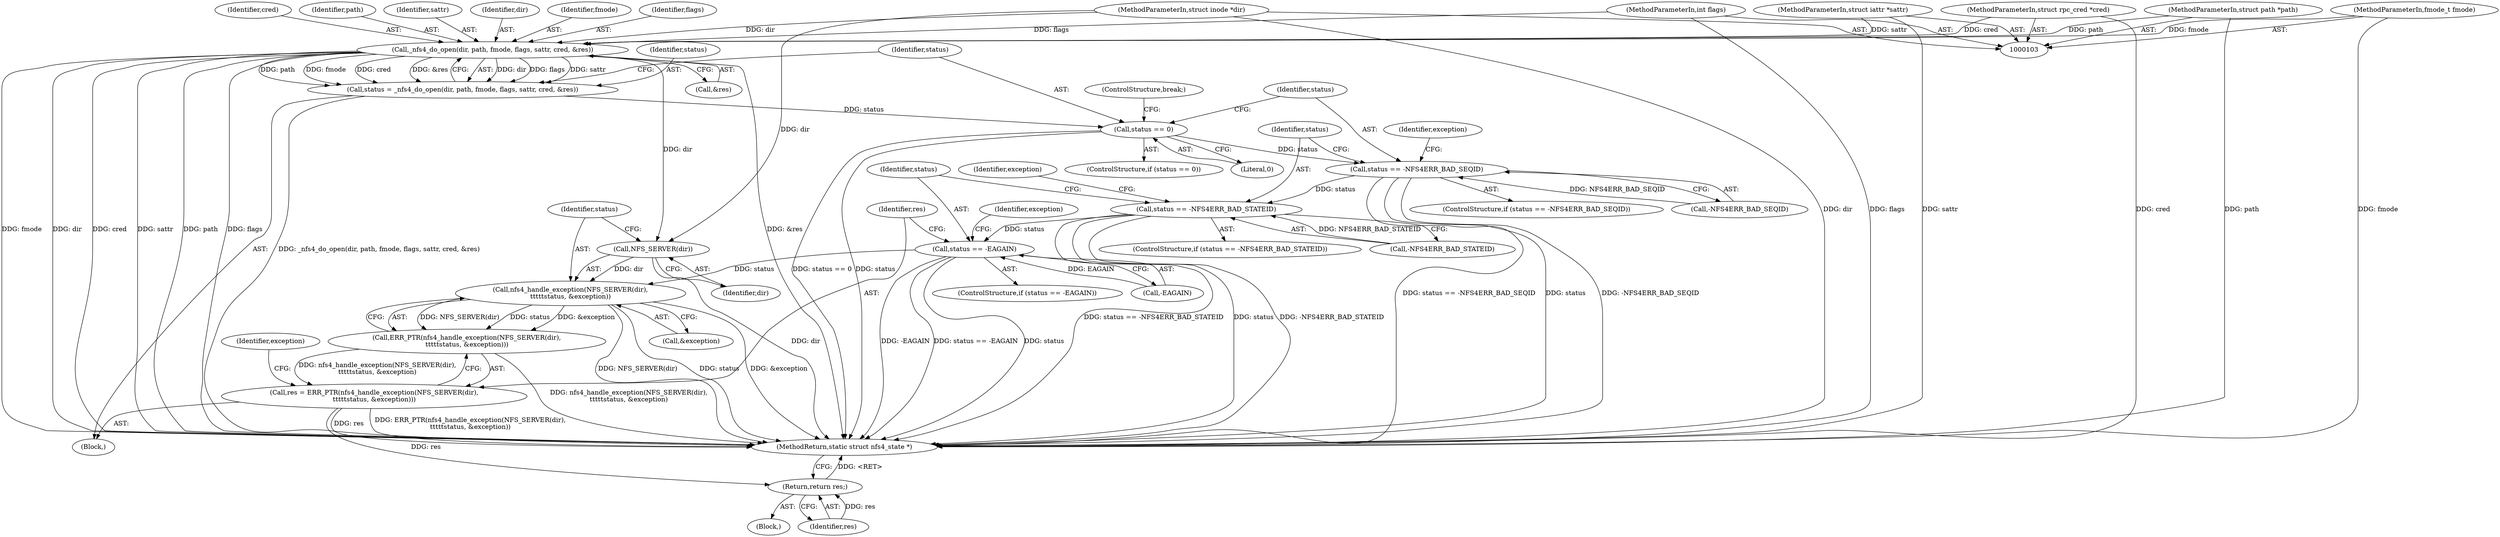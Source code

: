 digraph "0_linux_dc0b027dfadfcb8a5504f7d8052754bf8d501ab9_9@API" {
"1000118" [label="(Call,_nfs4_do_open(dir, path, fmode, flags, sattr, cred, &res))"];
"1000104" [label="(MethodParameterIn,struct inode *dir)"];
"1000105" [label="(MethodParameterIn,struct path *path)"];
"1000106" [label="(MethodParameterIn,fmode_t fmode)"];
"1000107" [label="(MethodParameterIn,int flags)"];
"1000108" [label="(MethodParameterIn,struct iattr *sattr)"];
"1000109" [label="(MethodParameterIn,struct rpc_cred *cred)"];
"1000116" [label="(Call,status = _nfs4_do_open(dir, path, fmode, flags, sattr, cred, &res))"];
"1000128" [label="(Call,status == 0)"];
"1000133" [label="(Call,status == -NFS4ERR_BAD_SEQID)"];
"1000145" [label="(Call,status == -NFS4ERR_BAD_STATEID)"];
"1000157" [label="(Call,status == -EAGAIN)"];
"1000171" [label="(Call,nfs4_handle_exception(NFS_SERVER(dir),\n\t\t\t\t\tstatus, &exception))"];
"1000170" [label="(Call,ERR_PTR(nfs4_handle_exception(NFS_SERVER(dir),\n\t\t\t\t\tstatus, &exception)))"];
"1000168" [label="(Call,res = ERR_PTR(nfs4_handle_exception(NFS_SERVER(dir),\n\t\t\t\t\tstatus, &exception)))"];
"1000180" [label="(Return,return res;)"];
"1000172" [label="(Call,NFS_SERVER(dir))"];
"1000104" [label="(MethodParameterIn,struct inode *dir)"];
"1000133" [label="(Call,status == -NFS4ERR_BAD_SEQID)"];
"1000140" [label="(Identifier,exception)"];
"1000125" [label="(Call,&res)"];
"1000110" [label="(Block,)"];
"1000129" [label="(Identifier,status)"];
"1000116" [label="(Call,status = _nfs4_do_open(dir, path, fmode, flags, sattr, cred, &res))"];
"1000117" [label="(Identifier,status)"];
"1000109" [label="(MethodParameterIn,struct rpc_cred *cred)"];
"1000172" [label="(Call,NFS_SERVER(dir))"];
"1000159" [label="(Call,-EAGAIN)"];
"1000181" [label="(Identifier,res)"];
"1000170" [label="(Call,ERR_PTR(nfs4_handle_exception(NFS_SERVER(dir),\n\t\t\t\t\tstatus, &exception)))"];
"1000128" [label="(Call,status == 0)"];
"1000147" [label="(Call,-NFS4ERR_BAD_STATEID)"];
"1000145" [label="(Call,status == -NFS4ERR_BAD_STATEID)"];
"1000130" [label="(Literal,0)"];
"1000127" [label="(ControlStructure,if (status == 0))"];
"1000171" [label="(Call,nfs4_handle_exception(NFS_SERVER(dir),\n\t\t\t\t\tstatus, &exception))"];
"1000169" [label="(Identifier,res)"];
"1000119" [label="(Identifier,dir)"];
"1000174" [label="(Identifier,status)"];
"1000121" [label="(Identifier,fmode)"];
"1000144" [label="(ControlStructure,if (status == -NFS4ERR_BAD_STATEID))"];
"1000122" [label="(Identifier,flags)"];
"1000152" [label="(Identifier,exception)"];
"1000168" [label="(Call,res = ERR_PTR(nfs4_handle_exception(NFS_SERVER(dir),\n\t\t\t\t\tstatus, &exception)))"];
"1000146" [label="(Identifier,status)"];
"1000135" [label="(Call,-NFS4ERR_BAD_SEQID)"];
"1000132" [label="(ControlStructure,if (status == -NFS4ERR_BAD_SEQID))"];
"1000124" [label="(Identifier,cred)"];
"1000118" [label="(Call,_nfs4_do_open(dir, path, fmode, flags, sattr, cred, &res))"];
"1000156" [label="(ControlStructure,if (status == -EAGAIN))"];
"1000164" [label="(Identifier,exception)"];
"1000175" [label="(Call,&exception)"];
"1000173" [label="(Identifier,dir)"];
"1000158" [label="(Identifier,status)"];
"1000182" [label="(MethodReturn,static struct nfs4_state *)"];
"1000131" [label="(ControlStructure,break;)"];
"1000107" [label="(MethodParameterIn,int flags)"];
"1000178" [label="(Identifier,exception)"];
"1000157" [label="(Call,status == -EAGAIN)"];
"1000120" [label="(Identifier,path)"];
"1000108" [label="(MethodParameterIn,struct iattr *sattr)"];
"1000123" [label="(Identifier,sattr)"];
"1000180" [label="(Return,return res;)"];
"1000134" [label="(Identifier,status)"];
"1000105" [label="(MethodParameterIn,struct path *path)"];
"1000106" [label="(MethodParameterIn,fmode_t fmode)"];
"1000115" [label="(Block,)"];
"1000118" -> "1000116"  [label="AST: "];
"1000118" -> "1000125"  [label="CFG: "];
"1000119" -> "1000118"  [label="AST: "];
"1000120" -> "1000118"  [label="AST: "];
"1000121" -> "1000118"  [label="AST: "];
"1000122" -> "1000118"  [label="AST: "];
"1000123" -> "1000118"  [label="AST: "];
"1000124" -> "1000118"  [label="AST: "];
"1000125" -> "1000118"  [label="AST: "];
"1000116" -> "1000118"  [label="CFG: "];
"1000118" -> "1000182"  [label="DDG: &res"];
"1000118" -> "1000182"  [label="DDG: fmode"];
"1000118" -> "1000182"  [label="DDG: dir"];
"1000118" -> "1000182"  [label="DDG: cred"];
"1000118" -> "1000182"  [label="DDG: sattr"];
"1000118" -> "1000182"  [label="DDG: path"];
"1000118" -> "1000182"  [label="DDG: flags"];
"1000118" -> "1000116"  [label="DDG: dir"];
"1000118" -> "1000116"  [label="DDG: flags"];
"1000118" -> "1000116"  [label="DDG: sattr"];
"1000118" -> "1000116"  [label="DDG: path"];
"1000118" -> "1000116"  [label="DDG: fmode"];
"1000118" -> "1000116"  [label="DDG: cred"];
"1000118" -> "1000116"  [label="DDG: &res"];
"1000104" -> "1000118"  [label="DDG: dir"];
"1000105" -> "1000118"  [label="DDG: path"];
"1000106" -> "1000118"  [label="DDG: fmode"];
"1000107" -> "1000118"  [label="DDG: flags"];
"1000108" -> "1000118"  [label="DDG: sattr"];
"1000109" -> "1000118"  [label="DDG: cred"];
"1000118" -> "1000172"  [label="DDG: dir"];
"1000104" -> "1000103"  [label="AST: "];
"1000104" -> "1000182"  [label="DDG: dir"];
"1000104" -> "1000172"  [label="DDG: dir"];
"1000105" -> "1000103"  [label="AST: "];
"1000105" -> "1000182"  [label="DDG: path"];
"1000106" -> "1000103"  [label="AST: "];
"1000106" -> "1000182"  [label="DDG: fmode"];
"1000107" -> "1000103"  [label="AST: "];
"1000107" -> "1000182"  [label="DDG: flags"];
"1000108" -> "1000103"  [label="AST: "];
"1000108" -> "1000182"  [label="DDG: sattr"];
"1000109" -> "1000103"  [label="AST: "];
"1000109" -> "1000182"  [label="DDG: cred"];
"1000116" -> "1000115"  [label="AST: "];
"1000117" -> "1000116"  [label="AST: "];
"1000129" -> "1000116"  [label="CFG: "];
"1000116" -> "1000182"  [label="DDG: _nfs4_do_open(dir, path, fmode, flags, sattr, cred, &res)"];
"1000116" -> "1000128"  [label="DDG: status"];
"1000128" -> "1000127"  [label="AST: "];
"1000128" -> "1000130"  [label="CFG: "];
"1000129" -> "1000128"  [label="AST: "];
"1000130" -> "1000128"  [label="AST: "];
"1000131" -> "1000128"  [label="CFG: "];
"1000134" -> "1000128"  [label="CFG: "];
"1000128" -> "1000182"  [label="DDG: status"];
"1000128" -> "1000182"  [label="DDG: status == 0"];
"1000128" -> "1000133"  [label="DDG: status"];
"1000133" -> "1000132"  [label="AST: "];
"1000133" -> "1000135"  [label="CFG: "];
"1000134" -> "1000133"  [label="AST: "];
"1000135" -> "1000133"  [label="AST: "];
"1000140" -> "1000133"  [label="CFG: "];
"1000146" -> "1000133"  [label="CFG: "];
"1000133" -> "1000182"  [label="DDG: status == -NFS4ERR_BAD_SEQID"];
"1000133" -> "1000182"  [label="DDG: status"];
"1000133" -> "1000182"  [label="DDG: -NFS4ERR_BAD_SEQID"];
"1000135" -> "1000133"  [label="DDG: NFS4ERR_BAD_SEQID"];
"1000133" -> "1000145"  [label="DDG: status"];
"1000145" -> "1000144"  [label="AST: "];
"1000145" -> "1000147"  [label="CFG: "];
"1000146" -> "1000145"  [label="AST: "];
"1000147" -> "1000145"  [label="AST: "];
"1000152" -> "1000145"  [label="CFG: "];
"1000158" -> "1000145"  [label="CFG: "];
"1000145" -> "1000182"  [label="DDG: status == -NFS4ERR_BAD_STATEID"];
"1000145" -> "1000182"  [label="DDG: status"];
"1000145" -> "1000182"  [label="DDG: -NFS4ERR_BAD_STATEID"];
"1000147" -> "1000145"  [label="DDG: NFS4ERR_BAD_STATEID"];
"1000145" -> "1000157"  [label="DDG: status"];
"1000157" -> "1000156"  [label="AST: "];
"1000157" -> "1000159"  [label="CFG: "];
"1000158" -> "1000157"  [label="AST: "];
"1000159" -> "1000157"  [label="AST: "];
"1000164" -> "1000157"  [label="CFG: "];
"1000169" -> "1000157"  [label="CFG: "];
"1000157" -> "1000182"  [label="DDG: -EAGAIN"];
"1000157" -> "1000182"  [label="DDG: status == -EAGAIN"];
"1000157" -> "1000182"  [label="DDG: status"];
"1000159" -> "1000157"  [label="DDG: EAGAIN"];
"1000157" -> "1000171"  [label="DDG: status"];
"1000171" -> "1000170"  [label="AST: "];
"1000171" -> "1000175"  [label="CFG: "];
"1000172" -> "1000171"  [label="AST: "];
"1000174" -> "1000171"  [label="AST: "];
"1000175" -> "1000171"  [label="AST: "];
"1000170" -> "1000171"  [label="CFG: "];
"1000171" -> "1000182"  [label="DDG: NFS_SERVER(dir)"];
"1000171" -> "1000182"  [label="DDG: status"];
"1000171" -> "1000182"  [label="DDG: &exception"];
"1000171" -> "1000170"  [label="DDG: NFS_SERVER(dir)"];
"1000171" -> "1000170"  [label="DDG: status"];
"1000171" -> "1000170"  [label="DDG: &exception"];
"1000172" -> "1000171"  [label="DDG: dir"];
"1000170" -> "1000168"  [label="AST: "];
"1000168" -> "1000170"  [label="CFG: "];
"1000170" -> "1000182"  [label="DDG: nfs4_handle_exception(NFS_SERVER(dir),\n\t\t\t\t\tstatus, &exception)"];
"1000170" -> "1000168"  [label="DDG: nfs4_handle_exception(NFS_SERVER(dir),\n\t\t\t\t\tstatus, &exception)"];
"1000168" -> "1000115"  [label="AST: "];
"1000169" -> "1000168"  [label="AST: "];
"1000178" -> "1000168"  [label="CFG: "];
"1000168" -> "1000182"  [label="DDG: res"];
"1000168" -> "1000182"  [label="DDG: ERR_PTR(nfs4_handle_exception(NFS_SERVER(dir),\n\t\t\t\t\tstatus, &exception))"];
"1000168" -> "1000180"  [label="DDG: res"];
"1000180" -> "1000110"  [label="AST: "];
"1000180" -> "1000181"  [label="CFG: "];
"1000181" -> "1000180"  [label="AST: "];
"1000182" -> "1000180"  [label="CFG: "];
"1000180" -> "1000182"  [label="DDG: <RET>"];
"1000181" -> "1000180"  [label="DDG: res"];
"1000172" -> "1000173"  [label="CFG: "];
"1000173" -> "1000172"  [label="AST: "];
"1000174" -> "1000172"  [label="CFG: "];
"1000172" -> "1000182"  [label="DDG: dir"];
}
